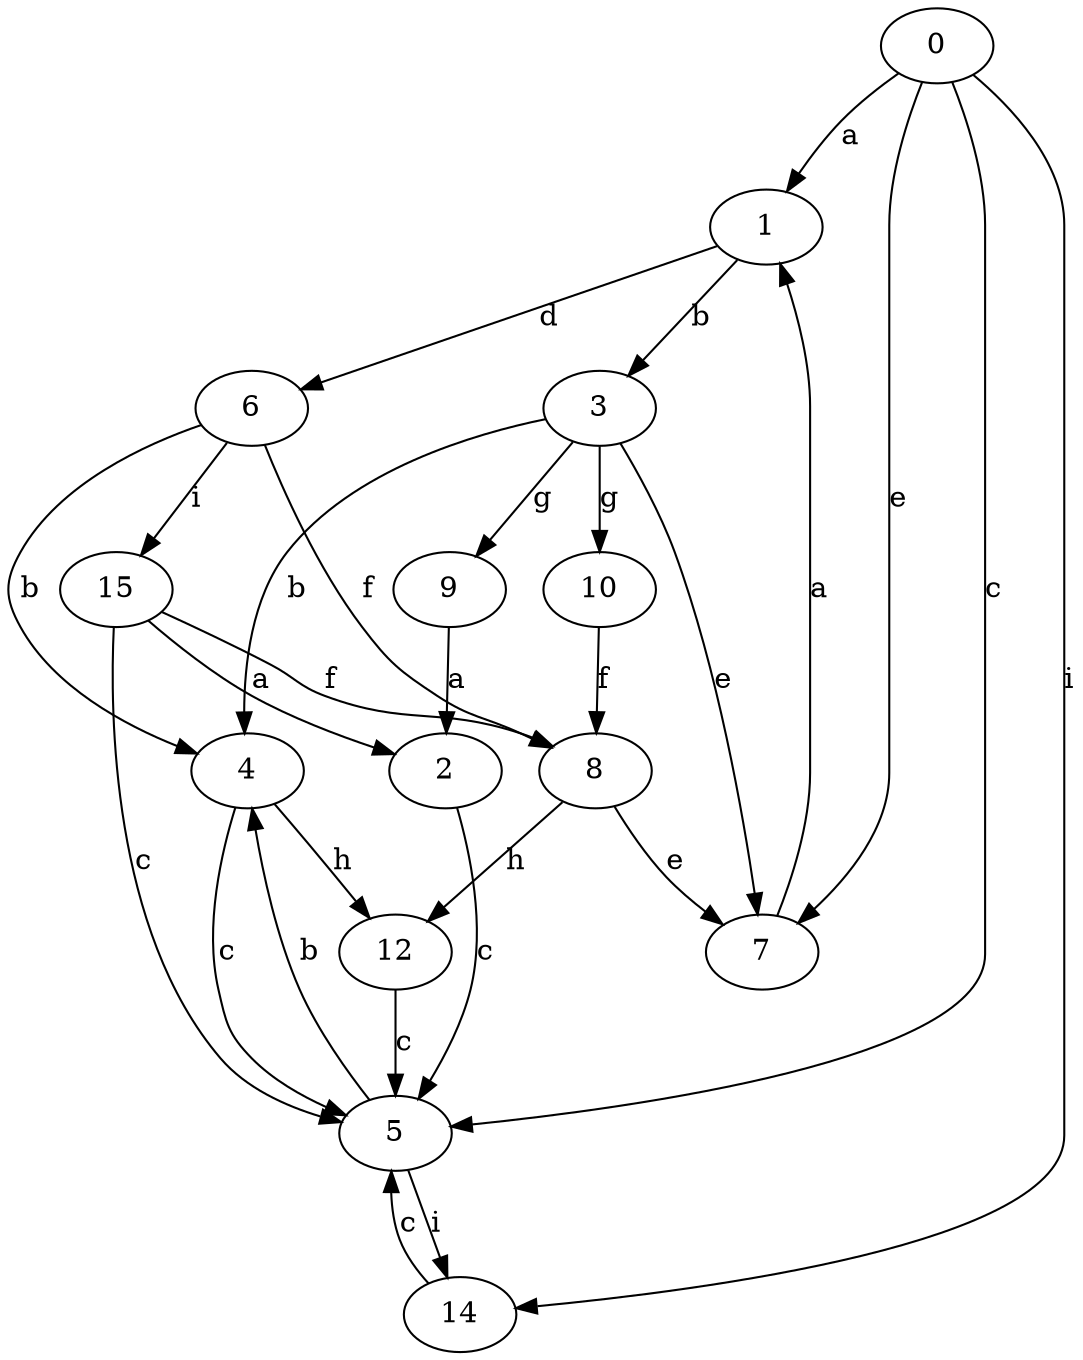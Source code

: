 strict digraph  {
1;
2;
3;
4;
5;
0;
6;
7;
8;
9;
10;
12;
14;
15;
1 -> 3  [label=b];
1 -> 6  [label=d];
2 -> 5  [label=c];
3 -> 4  [label=b];
3 -> 7  [label=e];
3 -> 9  [label=g];
3 -> 10  [label=g];
4 -> 5  [label=c];
4 -> 12  [label=h];
5 -> 4  [label=b];
5 -> 14  [label=i];
0 -> 1  [label=a];
0 -> 5  [label=c];
0 -> 7  [label=e];
0 -> 14  [label=i];
6 -> 4  [label=b];
6 -> 8  [label=f];
6 -> 15  [label=i];
7 -> 1  [label=a];
8 -> 7  [label=e];
8 -> 12  [label=h];
9 -> 2  [label=a];
10 -> 8  [label=f];
12 -> 5  [label=c];
14 -> 5  [label=c];
15 -> 2  [label=a];
15 -> 5  [label=c];
15 -> 8  [label=f];
}
